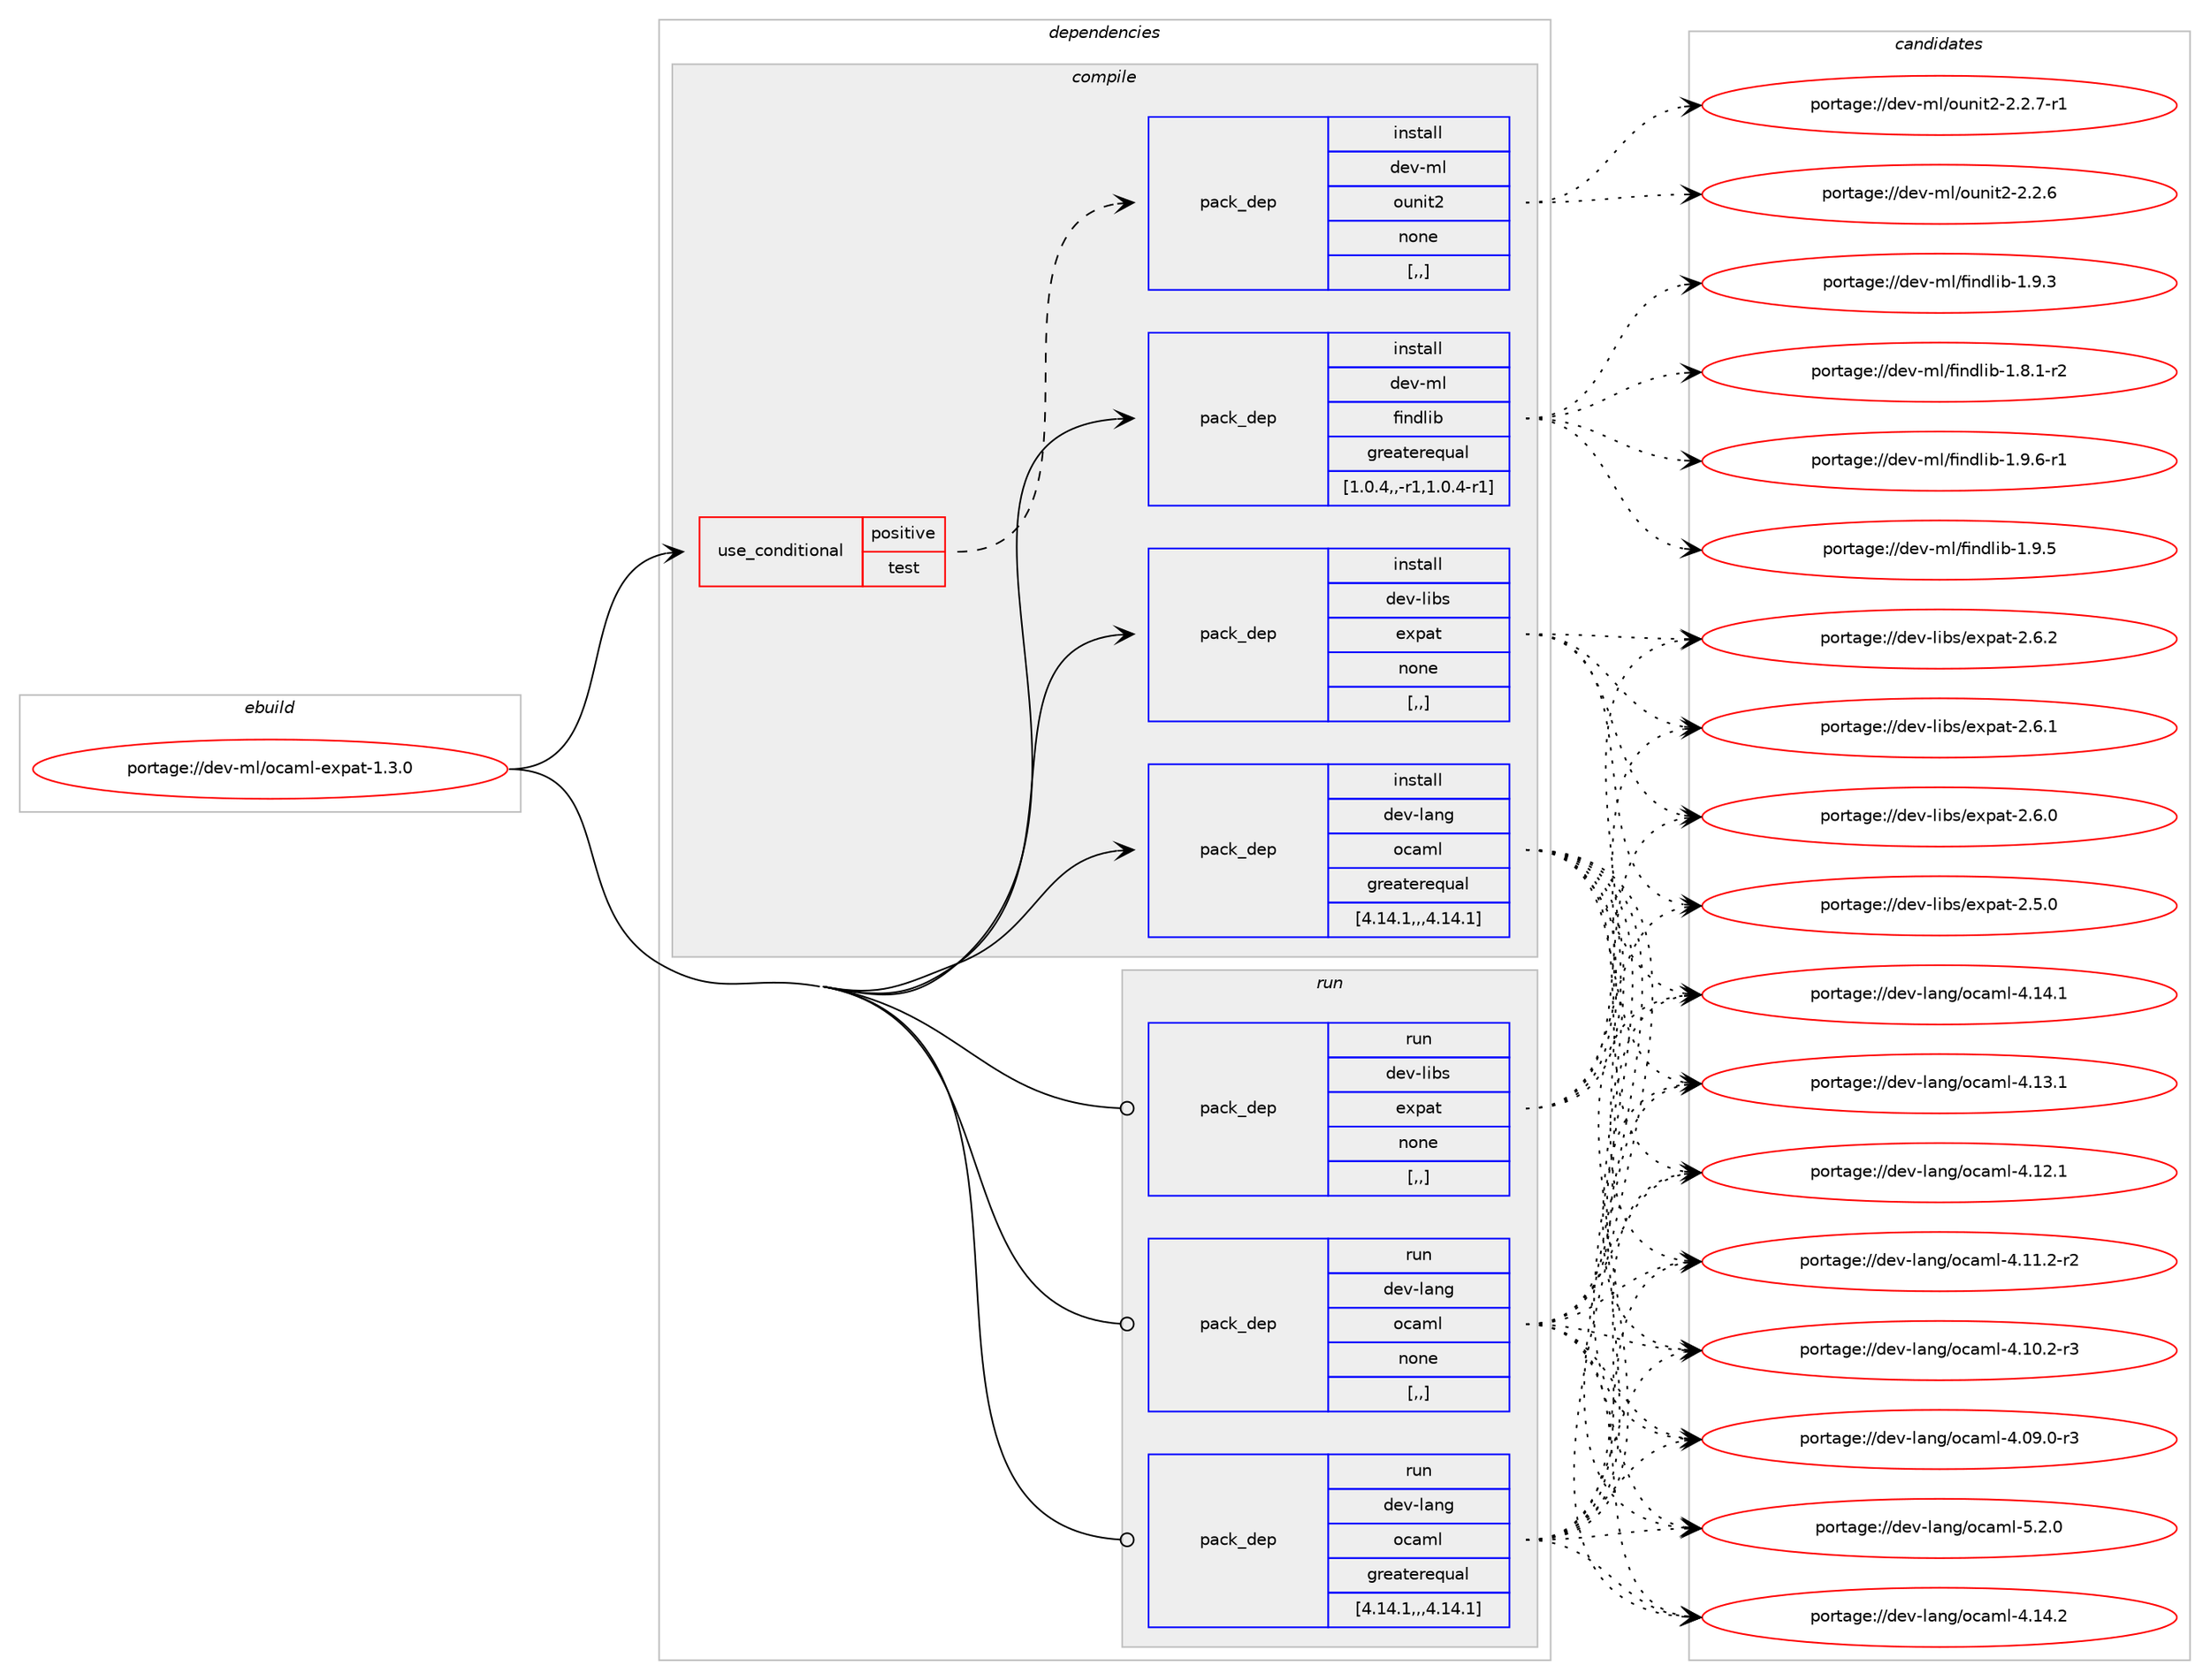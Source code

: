 digraph prolog {

# *************
# Graph options
# *************

newrank=true;
concentrate=true;
compound=true;
graph [rankdir=LR,fontname=Helvetica,fontsize=10,ranksep=1.5];#, ranksep=2.5, nodesep=0.2];
edge  [arrowhead=vee];
node  [fontname=Helvetica,fontsize=10];

# **********
# The ebuild
# **********

subgraph cluster_leftcol {
color=gray;
label=<<i>ebuild</i>>;
id [label="portage://dev-ml/ocaml-expat-1.3.0", color=red, width=4, href="../dev-ml/ocaml-expat-1.3.0.svg"];
}

# ****************
# The dependencies
# ****************

subgraph cluster_midcol {
color=gray;
label=<<i>dependencies</i>>;
subgraph cluster_compile {
fillcolor="#eeeeee";
style=filled;
label=<<i>compile</i>>;
subgraph cond29659 {
dependency120506 [label=<<TABLE BORDER="0" CELLBORDER="1" CELLSPACING="0" CELLPADDING="4"><TR><TD ROWSPAN="3" CELLPADDING="10">use_conditional</TD></TR><TR><TD>positive</TD></TR><TR><TD>test</TD></TR></TABLE>>, shape=none, color=red];
subgraph pack89647 {
dependency120507 [label=<<TABLE BORDER="0" CELLBORDER="1" CELLSPACING="0" CELLPADDING="4" WIDTH="220"><TR><TD ROWSPAN="6" CELLPADDING="30">pack_dep</TD></TR><TR><TD WIDTH="110">install</TD></TR><TR><TD>dev-ml</TD></TR><TR><TD>ounit2</TD></TR><TR><TD>none</TD></TR><TR><TD>[,,]</TD></TR></TABLE>>, shape=none, color=blue];
}
dependency120506:e -> dependency120507:w [weight=20,style="dashed",arrowhead="vee"];
}
id:e -> dependency120506:w [weight=20,style="solid",arrowhead="vee"];
subgraph pack89648 {
dependency120508 [label=<<TABLE BORDER="0" CELLBORDER="1" CELLSPACING="0" CELLPADDING="4" WIDTH="220"><TR><TD ROWSPAN="6" CELLPADDING="30">pack_dep</TD></TR><TR><TD WIDTH="110">install</TD></TR><TR><TD>dev-lang</TD></TR><TR><TD>ocaml</TD></TR><TR><TD>greaterequal</TD></TR><TR><TD>[4.14.1,,,4.14.1]</TD></TR></TABLE>>, shape=none, color=blue];
}
id:e -> dependency120508:w [weight=20,style="solid",arrowhead="vee"];
subgraph pack89649 {
dependency120509 [label=<<TABLE BORDER="0" CELLBORDER="1" CELLSPACING="0" CELLPADDING="4" WIDTH="220"><TR><TD ROWSPAN="6" CELLPADDING="30">pack_dep</TD></TR><TR><TD WIDTH="110">install</TD></TR><TR><TD>dev-libs</TD></TR><TR><TD>expat</TD></TR><TR><TD>none</TD></TR><TR><TD>[,,]</TD></TR></TABLE>>, shape=none, color=blue];
}
id:e -> dependency120509:w [weight=20,style="solid",arrowhead="vee"];
subgraph pack89650 {
dependency120510 [label=<<TABLE BORDER="0" CELLBORDER="1" CELLSPACING="0" CELLPADDING="4" WIDTH="220"><TR><TD ROWSPAN="6" CELLPADDING="30">pack_dep</TD></TR><TR><TD WIDTH="110">install</TD></TR><TR><TD>dev-ml</TD></TR><TR><TD>findlib</TD></TR><TR><TD>greaterequal</TD></TR><TR><TD>[1.0.4,,-r1,1.0.4-r1]</TD></TR></TABLE>>, shape=none, color=blue];
}
id:e -> dependency120510:w [weight=20,style="solid",arrowhead="vee"];
}
subgraph cluster_compileandrun {
fillcolor="#eeeeee";
style=filled;
label=<<i>compile and run</i>>;
}
subgraph cluster_run {
fillcolor="#eeeeee";
style=filled;
label=<<i>run</i>>;
subgraph pack89651 {
dependency120511 [label=<<TABLE BORDER="0" CELLBORDER="1" CELLSPACING="0" CELLPADDING="4" WIDTH="220"><TR><TD ROWSPAN="6" CELLPADDING="30">pack_dep</TD></TR><TR><TD WIDTH="110">run</TD></TR><TR><TD>dev-lang</TD></TR><TR><TD>ocaml</TD></TR><TR><TD>greaterequal</TD></TR><TR><TD>[4.14.1,,,4.14.1]</TD></TR></TABLE>>, shape=none, color=blue];
}
id:e -> dependency120511:w [weight=20,style="solid",arrowhead="odot"];
subgraph pack89652 {
dependency120512 [label=<<TABLE BORDER="0" CELLBORDER="1" CELLSPACING="0" CELLPADDING="4" WIDTH="220"><TR><TD ROWSPAN="6" CELLPADDING="30">pack_dep</TD></TR><TR><TD WIDTH="110">run</TD></TR><TR><TD>dev-lang</TD></TR><TR><TD>ocaml</TD></TR><TR><TD>none</TD></TR><TR><TD>[,,]</TD></TR></TABLE>>, shape=none, color=blue];
}
id:e -> dependency120512:w [weight=20,style="solid",arrowhead="odot"];
subgraph pack89653 {
dependency120513 [label=<<TABLE BORDER="0" CELLBORDER="1" CELLSPACING="0" CELLPADDING="4" WIDTH="220"><TR><TD ROWSPAN="6" CELLPADDING="30">pack_dep</TD></TR><TR><TD WIDTH="110">run</TD></TR><TR><TD>dev-libs</TD></TR><TR><TD>expat</TD></TR><TR><TD>none</TD></TR><TR><TD>[,,]</TD></TR></TABLE>>, shape=none, color=blue];
}
id:e -> dependency120513:w [weight=20,style="solid",arrowhead="odot"];
}
}

# **************
# The candidates
# **************

subgraph cluster_choices {
rank=same;
color=gray;
label=<<i>candidates</i>>;

subgraph choice89647 {
color=black;
nodesep=1;
choice1001011184510910847111117110105116504550465046554511449 [label="portage://dev-ml/ounit2-2.2.7-r1", color=red, width=4,href="../dev-ml/ounit2-2.2.7-r1.svg"];
choice100101118451091084711111711010511650455046504654 [label="portage://dev-ml/ounit2-2.2.6", color=red, width=4,href="../dev-ml/ounit2-2.2.6.svg"];
dependency120507:e -> choice1001011184510910847111117110105116504550465046554511449:w [style=dotted,weight="100"];
dependency120507:e -> choice100101118451091084711111711010511650455046504654:w [style=dotted,weight="100"];
}
subgraph choice89648 {
color=black;
nodesep=1;
choice1001011184510897110103471119997109108455346504648 [label="portage://dev-lang/ocaml-5.2.0", color=red, width=4,href="../dev-lang/ocaml-5.2.0.svg"];
choice100101118451089711010347111999710910845524649524650 [label="portage://dev-lang/ocaml-4.14.2", color=red, width=4,href="../dev-lang/ocaml-4.14.2.svg"];
choice100101118451089711010347111999710910845524649524649 [label="portage://dev-lang/ocaml-4.14.1", color=red, width=4,href="../dev-lang/ocaml-4.14.1.svg"];
choice100101118451089711010347111999710910845524649514649 [label="portage://dev-lang/ocaml-4.13.1", color=red, width=4,href="../dev-lang/ocaml-4.13.1.svg"];
choice100101118451089711010347111999710910845524649504649 [label="portage://dev-lang/ocaml-4.12.1", color=red, width=4,href="../dev-lang/ocaml-4.12.1.svg"];
choice1001011184510897110103471119997109108455246494946504511450 [label="portage://dev-lang/ocaml-4.11.2-r2", color=red, width=4,href="../dev-lang/ocaml-4.11.2-r2.svg"];
choice1001011184510897110103471119997109108455246494846504511451 [label="portage://dev-lang/ocaml-4.10.2-r3", color=red, width=4,href="../dev-lang/ocaml-4.10.2-r3.svg"];
choice1001011184510897110103471119997109108455246485746484511451 [label="portage://dev-lang/ocaml-4.09.0-r3", color=red, width=4,href="../dev-lang/ocaml-4.09.0-r3.svg"];
dependency120508:e -> choice1001011184510897110103471119997109108455346504648:w [style=dotted,weight="100"];
dependency120508:e -> choice100101118451089711010347111999710910845524649524650:w [style=dotted,weight="100"];
dependency120508:e -> choice100101118451089711010347111999710910845524649524649:w [style=dotted,weight="100"];
dependency120508:e -> choice100101118451089711010347111999710910845524649514649:w [style=dotted,weight="100"];
dependency120508:e -> choice100101118451089711010347111999710910845524649504649:w [style=dotted,weight="100"];
dependency120508:e -> choice1001011184510897110103471119997109108455246494946504511450:w [style=dotted,weight="100"];
dependency120508:e -> choice1001011184510897110103471119997109108455246494846504511451:w [style=dotted,weight="100"];
dependency120508:e -> choice1001011184510897110103471119997109108455246485746484511451:w [style=dotted,weight="100"];
}
subgraph choice89649 {
color=black;
nodesep=1;
choice10010111845108105981154710112011297116455046544650 [label="portage://dev-libs/expat-2.6.2", color=red, width=4,href="../dev-libs/expat-2.6.2.svg"];
choice10010111845108105981154710112011297116455046544649 [label="portage://dev-libs/expat-2.6.1", color=red, width=4,href="../dev-libs/expat-2.6.1.svg"];
choice10010111845108105981154710112011297116455046544648 [label="portage://dev-libs/expat-2.6.0", color=red, width=4,href="../dev-libs/expat-2.6.0.svg"];
choice10010111845108105981154710112011297116455046534648 [label="portage://dev-libs/expat-2.5.0", color=red, width=4,href="../dev-libs/expat-2.5.0.svg"];
dependency120509:e -> choice10010111845108105981154710112011297116455046544650:w [style=dotted,weight="100"];
dependency120509:e -> choice10010111845108105981154710112011297116455046544649:w [style=dotted,weight="100"];
dependency120509:e -> choice10010111845108105981154710112011297116455046544648:w [style=dotted,weight="100"];
dependency120509:e -> choice10010111845108105981154710112011297116455046534648:w [style=dotted,weight="100"];
}
subgraph choice89650 {
color=black;
nodesep=1;
choice1001011184510910847102105110100108105984549465746544511449 [label="portage://dev-ml/findlib-1.9.6-r1", color=red, width=4,href="../dev-ml/findlib-1.9.6-r1.svg"];
choice100101118451091084710210511010010810598454946574653 [label="portage://dev-ml/findlib-1.9.5", color=red, width=4,href="../dev-ml/findlib-1.9.5.svg"];
choice100101118451091084710210511010010810598454946574651 [label="portage://dev-ml/findlib-1.9.3", color=red, width=4,href="../dev-ml/findlib-1.9.3.svg"];
choice1001011184510910847102105110100108105984549465646494511450 [label="portage://dev-ml/findlib-1.8.1-r2", color=red, width=4,href="../dev-ml/findlib-1.8.1-r2.svg"];
dependency120510:e -> choice1001011184510910847102105110100108105984549465746544511449:w [style=dotted,weight="100"];
dependency120510:e -> choice100101118451091084710210511010010810598454946574653:w [style=dotted,weight="100"];
dependency120510:e -> choice100101118451091084710210511010010810598454946574651:w [style=dotted,weight="100"];
dependency120510:e -> choice1001011184510910847102105110100108105984549465646494511450:w [style=dotted,weight="100"];
}
subgraph choice89651 {
color=black;
nodesep=1;
choice1001011184510897110103471119997109108455346504648 [label="portage://dev-lang/ocaml-5.2.0", color=red, width=4,href="../dev-lang/ocaml-5.2.0.svg"];
choice100101118451089711010347111999710910845524649524650 [label="portage://dev-lang/ocaml-4.14.2", color=red, width=4,href="../dev-lang/ocaml-4.14.2.svg"];
choice100101118451089711010347111999710910845524649524649 [label="portage://dev-lang/ocaml-4.14.1", color=red, width=4,href="../dev-lang/ocaml-4.14.1.svg"];
choice100101118451089711010347111999710910845524649514649 [label="portage://dev-lang/ocaml-4.13.1", color=red, width=4,href="../dev-lang/ocaml-4.13.1.svg"];
choice100101118451089711010347111999710910845524649504649 [label="portage://dev-lang/ocaml-4.12.1", color=red, width=4,href="../dev-lang/ocaml-4.12.1.svg"];
choice1001011184510897110103471119997109108455246494946504511450 [label="portage://dev-lang/ocaml-4.11.2-r2", color=red, width=4,href="../dev-lang/ocaml-4.11.2-r2.svg"];
choice1001011184510897110103471119997109108455246494846504511451 [label="portage://dev-lang/ocaml-4.10.2-r3", color=red, width=4,href="../dev-lang/ocaml-4.10.2-r3.svg"];
choice1001011184510897110103471119997109108455246485746484511451 [label="portage://dev-lang/ocaml-4.09.0-r3", color=red, width=4,href="../dev-lang/ocaml-4.09.0-r3.svg"];
dependency120511:e -> choice1001011184510897110103471119997109108455346504648:w [style=dotted,weight="100"];
dependency120511:e -> choice100101118451089711010347111999710910845524649524650:w [style=dotted,weight="100"];
dependency120511:e -> choice100101118451089711010347111999710910845524649524649:w [style=dotted,weight="100"];
dependency120511:e -> choice100101118451089711010347111999710910845524649514649:w [style=dotted,weight="100"];
dependency120511:e -> choice100101118451089711010347111999710910845524649504649:w [style=dotted,weight="100"];
dependency120511:e -> choice1001011184510897110103471119997109108455246494946504511450:w [style=dotted,weight="100"];
dependency120511:e -> choice1001011184510897110103471119997109108455246494846504511451:w [style=dotted,weight="100"];
dependency120511:e -> choice1001011184510897110103471119997109108455246485746484511451:w [style=dotted,weight="100"];
}
subgraph choice89652 {
color=black;
nodesep=1;
choice1001011184510897110103471119997109108455346504648 [label="portage://dev-lang/ocaml-5.2.0", color=red, width=4,href="../dev-lang/ocaml-5.2.0.svg"];
choice100101118451089711010347111999710910845524649524650 [label="portage://dev-lang/ocaml-4.14.2", color=red, width=4,href="../dev-lang/ocaml-4.14.2.svg"];
choice100101118451089711010347111999710910845524649524649 [label="portage://dev-lang/ocaml-4.14.1", color=red, width=4,href="../dev-lang/ocaml-4.14.1.svg"];
choice100101118451089711010347111999710910845524649514649 [label="portage://dev-lang/ocaml-4.13.1", color=red, width=4,href="../dev-lang/ocaml-4.13.1.svg"];
choice100101118451089711010347111999710910845524649504649 [label="portage://dev-lang/ocaml-4.12.1", color=red, width=4,href="../dev-lang/ocaml-4.12.1.svg"];
choice1001011184510897110103471119997109108455246494946504511450 [label="portage://dev-lang/ocaml-4.11.2-r2", color=red, width=4,href="../dev-lang/ocaml-4.11.2-r2.svg"];
choice1001011184510897110103471119997109108455246494846504511451 [label="portage://dev-lang/ocaml-4.10.2-r3", color=red, width=4,href="../dev-lang/ocaml-4.10.2-r3.svg"];
choice1001011184510897110103471119997109108455246485746484511451 [label="portage://dev-lang/ocaml-4.09.0-r3", color=red, width=4,href="../dev-lang/ocaml-4.09.0-r3.svg"];
dependency120512:e -> choice1001011184510897110103471119997109108455346504648:w [style=dotted,weight="100"];
dependency120512:e -> choice100101118451089711010347111999710910845524649524650:w [style=dotted,weight="100"];
dependency120512:e -> choice100101118451089711010347111999710910845524649524649:w [style=dotted,weight="100"];
dependency120512:e -> choice100101118451089711010347111999710910845524649514649:w [style=dotted,weight="100"];
dependency120512:e -> choice100101118451089711010347111999710910845524649504649:w [style=dotted,weight="100"];
dependency120512:e -> choice1001011184510897110103471119997109108455246494946504511450:w [style=dotted,weight="100"];
dependency120512:e -> choice1001011184510897110103471119997109108455246494846504511451:w [style=dotted,weight="100"];
dependency120512:e -> choice1001011184510897110103471119997109108455246485746484511451:w [style=dotted,weight="100"];
}
subgraph choice89653 {
color=black;
nodesep=1;
choice10010111845108105981154710112011297116455046544650 [label="portage://dev-libs/expat-2.6.2", color=red, width=4,href="../dev-libs/expat-2.6.2.svg"];
choice10010111845108105981154710112011297116455046544649 [label="portage://dev-libs/expat-2.6.1", color=red, width=4,href="../dev-libs/expat-2.6.1.svg"];
choice10010111845108105981154710112011297116455046544648 [label="portage://dev-libs/expat-2.6.0", color=red, width=4,href="../dev-libs/expat-2.6.0.svg"];
choice10010111845108105981154710112011297116455046534648 [label="portage://dev-libs/expat-2.5.0", color=red, width=4,href="../dev-libs/expat-2.5.0.svg"];
dependency120513:e -> choice10010111845108105981154710112011297116455046544650:w [style=dotted,weight="100"];
dependency120513:e -> choice10010111845108105981154710112011297116455046544649:w [style=dotted,weight="100"];
dependency120513:e -> choice10010111845108105981154710112011297116455046544648:w [style=dotted,weight="100"];
dependency120513:e -> choice10010111845108105981154710112011297116455046534648:w [style=dotted,weight="100"];
}
}

}
